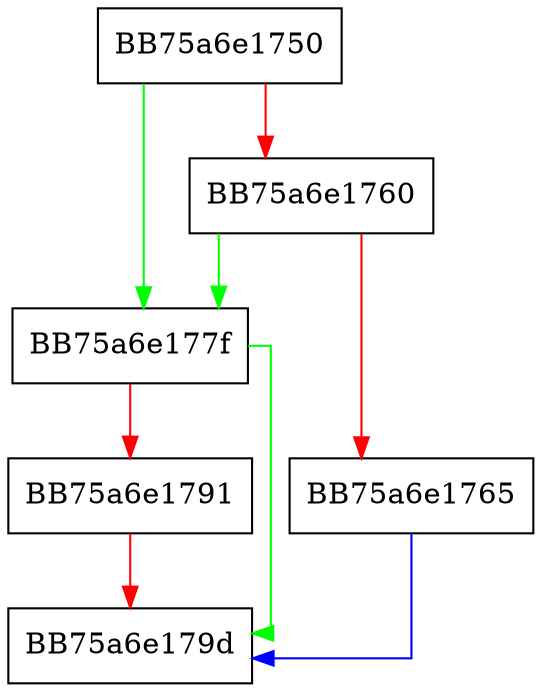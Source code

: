 digraph winMutexAlloc {
  node [shape="box"];
  graph [splines=ortho];
  BB75a6e1750 -> BB75a6e177f [color="green"];
  BB75a6e1750 -> BB75a6e1760 [color="red"];
  BB75a6e1760 -> BB75a6e177f [color="green"];
  BB75a6e1760 -> BB75a6e1765 [color="red"];
  BB75a6e1765 -> BB75a6e179d [color="blue"];
  BB75a6e177f -> BB75a6e179d [color="green"];
  BB75a6e177f -> BB75a6e1791 [color="red"];
  BB75a6e1791 -> BB75a6e179d [color="red"];
}